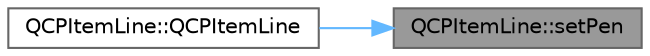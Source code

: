 digraph "QCPItemLine::setPen"
{
 // LATEX_PDF_SIZE
  bgcolor="transparent";
  edge [fontname=Helvetica,fontsize=10,labelfontname=Helvetica,labelfontsize=10];
  node [fontname=Helvetica,fontsize=10,shape=box,height=0.2,width=0.4];
  rankdir="RL";
  Node1 [label="QCPItemLine::setPen",height=0.2,width=0.4,color="gray40", fillcolor="grey60", style="filled", fontcolor="black",tooltip=" "];
  Node1 -> Node2 [dir="back",color="steelblue1",style="solid"];
  Node2 [label="QCPItemLine::QCPItemLine",height=0.2,width=0.4,color="grey40", fillcolor="white", style="filled",URL="$class_q_c_p_item_line.html#a17804b7f64961c6accf25b61e85142e3",tooltip=" "];
}
